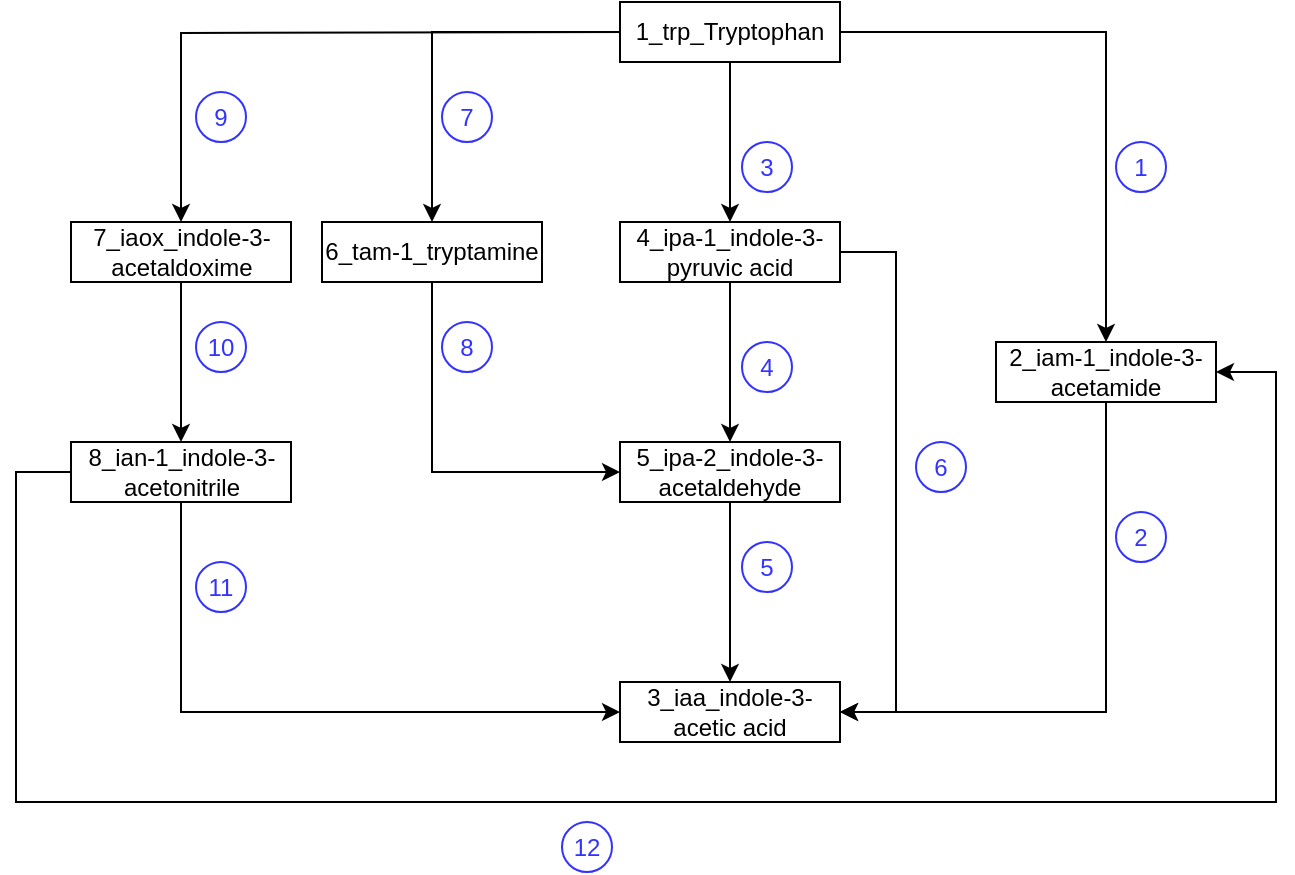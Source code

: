<mxfile version="20.4.0" type="device"><diagram id="815qKGOkGFS05UaZDFHD" name="第 1 页"><mxGraphModel dx="1184" dy="608" grid="1" gridSize="10" guides="1" tooltips="1" connect="1" arrows="1" fold="1" page="1" pageScale="1" pageWidth="827" pageHeight="1169" math="0" shadow="0"><root><mxCell id="0"/><mxCell id="1" parent="0"/><mxCell id="1bu_Jafku8_IqMxfICmf-7" style="edgeStyle=orthogonalEdgeStyle;rounded=0;orthogonalLoop=1;jettySize=auto;html=1;exitX=0.5;exitY=1;exitDx=0;exitDy=0;entryX=0.5;entryY=0;entryDx=0;entryDy=0;" edge="1" parent="1" target="1bu_Jafku8_IqMxfICmf-5"><mxGeometry relative="1" as="geometry"><mxPoint x="524" y="140" as="sourcePoint"/><Array as="points"><mxPoint x="524" y="125"/><mxPoint x="665" y="125"/></Array></mxGeometry></mxCell><mxCell id="1bu_Jafku8_IqMxfICmf-14" style="edgeStyle=orthogonalEdgeStyle;rounded=0;orthogonalLoop=1;jettySize=auto;html=1;exitX=0.5;exitY=1;exitDx=0;exitDy=0;entryX=0.5;entryY=0;entryDx=0;entryDy=0;" edge="1" parent="1" source="1bu_Jafku8_IqMxfICmf-1" target="1bu_Jafku8_IqMxfICmf-13"><mxGeometry relative="1" as="geometry"/></mxCell><mxCell id="1bu_Jafku8_IqMxfICmf-37" style="edgeStyle=orthogonalEdgeStyle;rounded=0;orthogonalLoop=1;jettySize=auto;html=1;fontColor=#3333FF;" edge="1" parent="1" source="1bu_Jafku8_IqMxfICmf-1" target="1bu_Jafku8_IqMxfICmf-36"><mxGeometry relative="1" as="geometry"><Array as="points"><mxPoint x="328" y="125"/></Array></mxGeometry></mxCell><mxCell id="1bu_Jafku8_IqMxfICmf-41" style="edgeStyle=orthogonalEdgeStyle;rounded=0;orthogonalLoop=1;jettySize=auto;html=1;exitX=0;exitY=0.5;exitDx=0;exitDy=0;fontColor=#3333FF;" edge="1" parent="1" target="1bu_Jafku8_IqMxfICmf-4"><mxGeometry relative="1" as="geometry"><mxPoint x="429" y="125" as="sourcePoint"/></mxGeometry></mxCell><mxCell id="1bu_Jafku8_IqMxfICmf-1" value="1_trp_Tryptophan" style="rounded=0;whiteSpace=wrap;html=1;" vertex="1" parent="1"><mxGeometry x="422" y="110" width="110" height="30" as="geometry"/></mxCell><mxCell id="1bu_Jafku8_IqMxfICmf-3" value="3_iaa_indole-3-acetic acid" style="rounded=0;whiteSpace=wrap;html=1;" vertex="1" parent="1"><mxGeometry x="422" y="450" width="110" height="30" as="geometry"/></mxCell><mxCell id="1bu_Jafku8_IqMxfICmf-44" style="edgeStyle=orthogonalEdgeStyle;rounded=0;orthogonalLoop=1;jettySize=auto;html=1;exitX=0.5;exitY=1;exitDx=0;exitDy=0;fontColor=#3333FF;" edge="1" parent="1" source="1bu_Jafku8_IqMxfICmf-4" target="1bu_Jafku8_IqMxfICmf-43"><mxGeometry relative="1" as="geometry"/></mxCell><mxCell id="1bu_Jafku8_IqMxfICmf-4" value="7_iaox_indole-3-acetaldoxime" style="rounded=0;whiteSpace=wrap;html=1;" vertex="1" parent="1"><mxGeometry x="147.5" y="220" width="110" height="30" as="geometry"/></mxCell><mxCell id="1bu_Jafku8_IqMxfICmf-9" style="edgeStyle=orthogonalEdgeStyle;rounded=0;orthogonalLoop=1;jettySize=auto;html=1;exitX=0.5;exitY=1;exitDx=0;exitDy=0;entryX=1;entryY=0.5;entryDx=0;entryDy=0;" edge="1" parent="1" source="1bu_Jafku8_IqMxfICmf-5" target="1bu_Jafku8_IqMxfICmf-3"><mxGeometry relative="1" as="geometry"><mxPoint x="579" y="465" as="targetPoint"/><Array as="points"><mxPoint x="665" y="465"/></Array></mxGeometry></mxCell><mxCell id="1bu_Jafku8_IqMxfICmf-5" value="2_iam-1_indole-3-acetamide" style="rounded=0;whiteSpace=wrap;html=1;" vertex="1" parent="1"><mxGeometry x="610" y="280" width="110" height="30" as="geometry"/></mxCell><mxCell id="1bu_Jafku8_IqMxfICmf-16" style="edgeStyle=orthogonalEdgeStyle;rounded=0;orthogonalLoop=1;jettySize=auto;html=1;" edge="1" parent="1" source="1bu_Jafku8_IqMxfICmf-12" target="1bu_Jafku8_IqMxfICmf-3"><mxGeometry relative="1" as="geometry"/></mxCell><mxCell id="1bu_Jafku8_IqMxfICmf-12" value="5_ipa-2_indole-3-acetaldehyde" style="rounded=0;whiteSpace=wrap;html=1;" vertex="1" parent="1"><mxGeometry x="422" y="330" width="110" height="30" as="geometry"/></mxCell><mxCell id="1bu_Jafku8_IqMxfICmf-15" style="edgeStyle=orthogonalEdgeStyle;rounded=0;orthogonalLoop=1;jettySize=auto;html=1;exitX=0.5;exitY=1;exitDx=0;exitDy=0;" edge="1" parent="1" source="1bu_Jafku8_IqMxfICmf-13" target="1bu_Jafku8_IqMxfICmf-12"><mxGeometry relative="1" as="geometry"/></mxCell><mxCell id="1bu_Jafku8_IqMxfICmf-19" style="edgeStyle=orthogonalEdgeStyle;rounded=0;orthogonalLoop=1;jettySize=auto;html=1;exitX=1;exitY=0.5;exitDx=0;exitDy=0;entryX=1;entryY=0.5;entryDx=0;entryDy=0;" edge="1" parent="1" source="1bu_Jafku8_IqMxfICmf-13" target="1bu_Jafku8_IqMxfICmf-3"><mxGeometry relative="1" as="geometry"><Array as="points"><mxPoint x="560" y="235"/><mxPoint x="560" y="465"/></Array></mxGeometry></mxCell><mxCell id="1bu_Jafku8_IqMxfICmf-13" value="4_ipa-1_indole-3-pyruvic acid" style="rounded=0;whiteSpace=wrap;html=1;" vertex="1" parent="1"><mxGeometry x="422" y="220" width="110" height="30" as="geometry"/></mxCell><mxCell id="1bu_Jafku8_IqMxfICmf-26" value="1" style="ellipse;whiteSpace=wrap;html=1;aspect=fixed;rounded=0;strokeColor=#3333FF;fontColor=#3333FF;fillColor=none;" vertex="1" parent="1"><mxGeometry x="670" y="180" width="25" height="25" as="geometry"/></mxCell><mxCell id="1bu_Jafku8_IqMxfICmf-27" value="2" style="ellipse;whiteSpace=wrap;html=1;aspect=fixed;rounded=0;strokeColor=#3333FF;fontColor=#3333FF;fillColor=none;" vertex="1" parent="1"><mxGeometry x="670" y="365" width="25" height="25" as="geometry"/></mxCell><mxCell id="1bu_Jafku8_IqMxfICmf-30" value="5" style="ellipse;whiteSpace=wrap;html=1;aspect=fixed;rounded=0;strokeColor=#3333FF;fontColor=#3333FF;fillColor=none;" vertex="1" parent="1"><mxGeometry x="483" y="380" width="25" height="25" as="geometry"/></mxCell><mxCell id="1bu_Jafku8_IqMxfICmf-31" value="4" style="ellipse;whiteSpace=wrap;html=1;aspect=fixed;rounded=0;strokeColor=#3333FF;fontColor=#3333FF;fillColor=none;" vertex="1" parent="1"><mxGeometry x="483" y="280" width="25" height="25" as="geometry"/></mxCell><mxCell id="1bu_Jafku8_IqMxfICmf-32" value="3" style="ellipse;whiteSpace=wrap;html=1;aspect=fixed;rounded=0;strokeColor=#3333FF;fontColor=#3333FF;fillColor=none;" vertex="1" parent="1"><mxGeometry x="483" y="180" width="25" height="25" as="geometry"/></mxCell><mxCell id="1bu_Jafku8_IqMxfICmf-33" value="6" style="ellipse;whiteSpace=wrap;html=1;aspect=fixed;rounded=0;strokeColor=#3333FF;fontColor=#3333FF;fillColor=none;" vertex="1" parent="1"><mxGeometry x="570" y="330" width="25" height="25" as="geometry"/></mxCell><mxCell id="1bu_Jafku8_IqMxfICmf-38" style="edgeStyle=orthogonalEdgeStyle;rounded=0;orthogonalLoop=1;jettySize=auto;html=1;exitX=0.5;exitY=1;exitDx=0;exitDy=0;entryX=0;entryY=0.5;entryDx=0;entryDy=0;fontColor=#3333FF;" edge="1" parent="1" source="1bu_Jafku8_IqMxfICmf-36" target="1bu_Jafku8_IqMxfICmf-12"><mxGeometry relative="1" as="geometry"/></mxCell><mxCell id="1bu_Jafku8_IqMxfICmf-36" value="6_tam-1_tryptamine" style="rounded=0;whiteSpace=wrap;html=1;" vertex="1" parent="1"><mxGeometry x="273" y="220" width="110" height="30" as="geometry"/></mxCell><mxCell id="1bu_Jafku8_IqMxfICmf-39" value="8" style="ellipse;whiteSpace=wrap;html=1;aspect=fixed;rounded=0;strokeColor=#3333FF;fontColor=#3333FF;fillColor=none;" vertex="1" parent="1"><mxGeometry x="333" y="270" width="25" height="25" as="geometry"/></mxCell><mxCell id="1bu_Jafku8_IqMxfICmf-40" value="7" style="ellipse;whiteSpace=wrap;html=1;aspect=fixed;rounded=0;strokeColor=#3333FF;fontColor=#3333FF;fillColor=none;" vertex="1" parent="1"><mxGeometry x="333" y="155" width="25" height="25" as="geometry"/></mxCell><mxCell id="1bu_Jafku8_IqMxfICmf-42" value="9" style="ellipse;whiteSpace=wrap;html=1;aspect=fixed;rounded=0;strokeColor=#3333FF;fontColor=#3333FF;fillColor=none;" vertex="1" parent="1"><mxGeometry x="210" y="155" width="25" height="25" as="geometry"/></mxCell><mxCell id="1bu_Jafku8_IqMxfICmf-45" style="edgeStyle=orthogonalEdgeStyle;rounded=0;orthogonalLoop=1;jettySize=auto;html=1;exitX=0.5;exitY=1;exitDx=0;exitDy=0;fontColor=#3333FF;entryX=0;entryY=0.5;entryDx=0;entryDy=0;" edge="1" parent="1" source="1bu_Jafku8_IqMxfICmf-43" target="1bu_Jafku8_IqMxfICmf-3"><mxGeometry relative="1" as="geometry"><mxPoint x="420" y="465" as="targetPoint"/><Array as="points"><mxPoint x="203" y="465"/></Array></mxGeometry></mxCell><mxCell id="1bu_Jafku8_IqMxfICmf-48" style="edgeStyle=orthogonalEdgeStyle;rounded=0;orthogonalLoop=1;jettySize=auto;html=1;exitX=0;exitY=0.5;exitDx=0;exitDy=0;fontColor=#3333FF;entryX=1;entryY=0.5;entryDx=0;entryDy=0;" edge="1" parent="1" source="1bu_Jafku8_IqMxfICmf-43" target="1bu_Jafku8_IqMxfICmf-5"><mxGeometry relative="1" as="geometry"><mxPoint x="700" y="600" as="targetPoint"/><mxPoint x="170" y="345" as="sourcePoint"/><Array as="points"><mxPoint x="120" y="345"/><mxPoint x="120" y="510"/><mxPoint x="750" y="510"/><mxPoint x="750" y="295"/></Array></mxGeometry></mxCell><mxCell id="1bu_Jafku8_IqMxfICmf-43" value="8_ian-1_indole-3-acetonitrile" style="rounded=0;whiteSpace=wrap;html=1;" vertex="1" parent="1"><mxGeometry x="147.5" y="330" width="110" height="30" as="geometry"/></mxCell><mxCell id="1bu_Jafku8_IqMxfICmf-46" value="10" style="ellipse;whiteSpace=wrap;html=1;aspect=fixed;rounded=0;strokeColor=#3333FF;fontColor=#3333FF;fillColor=none;" vertex="1" parent="1"><mxGeometry x="210" y="270" width="25" height="25" as="geometry"/></mxCell><mxCell id="1bu_Jafku8_IqMxfICmf-47" value="11" style="ellipse;whiteSpace=wrap;html=1;aspect=fixed;rounded=0;strokeColor=#3333FF;fontColor=#3333FF;fillColor=none;" vertex="1" parent="1"><mxGeometry x="210" y="390" width="25" height="25" as="geometry"/></mxCell><mxCell id="1bu_Jafku8_IqMxfICmf-49" value="12" style="ellipse;whiteSpace=wrap;html=1;aspect=fixed;rounded=0;strokeColor=#3333FF;fontColor=#3333FF;fillColor=none;" vertex="1" parent="1"><mxGeometry x="393" y="520" width="25" height="25" as="geometry"/></mxCell></root></mxGraphModel></diagram></mxfile>